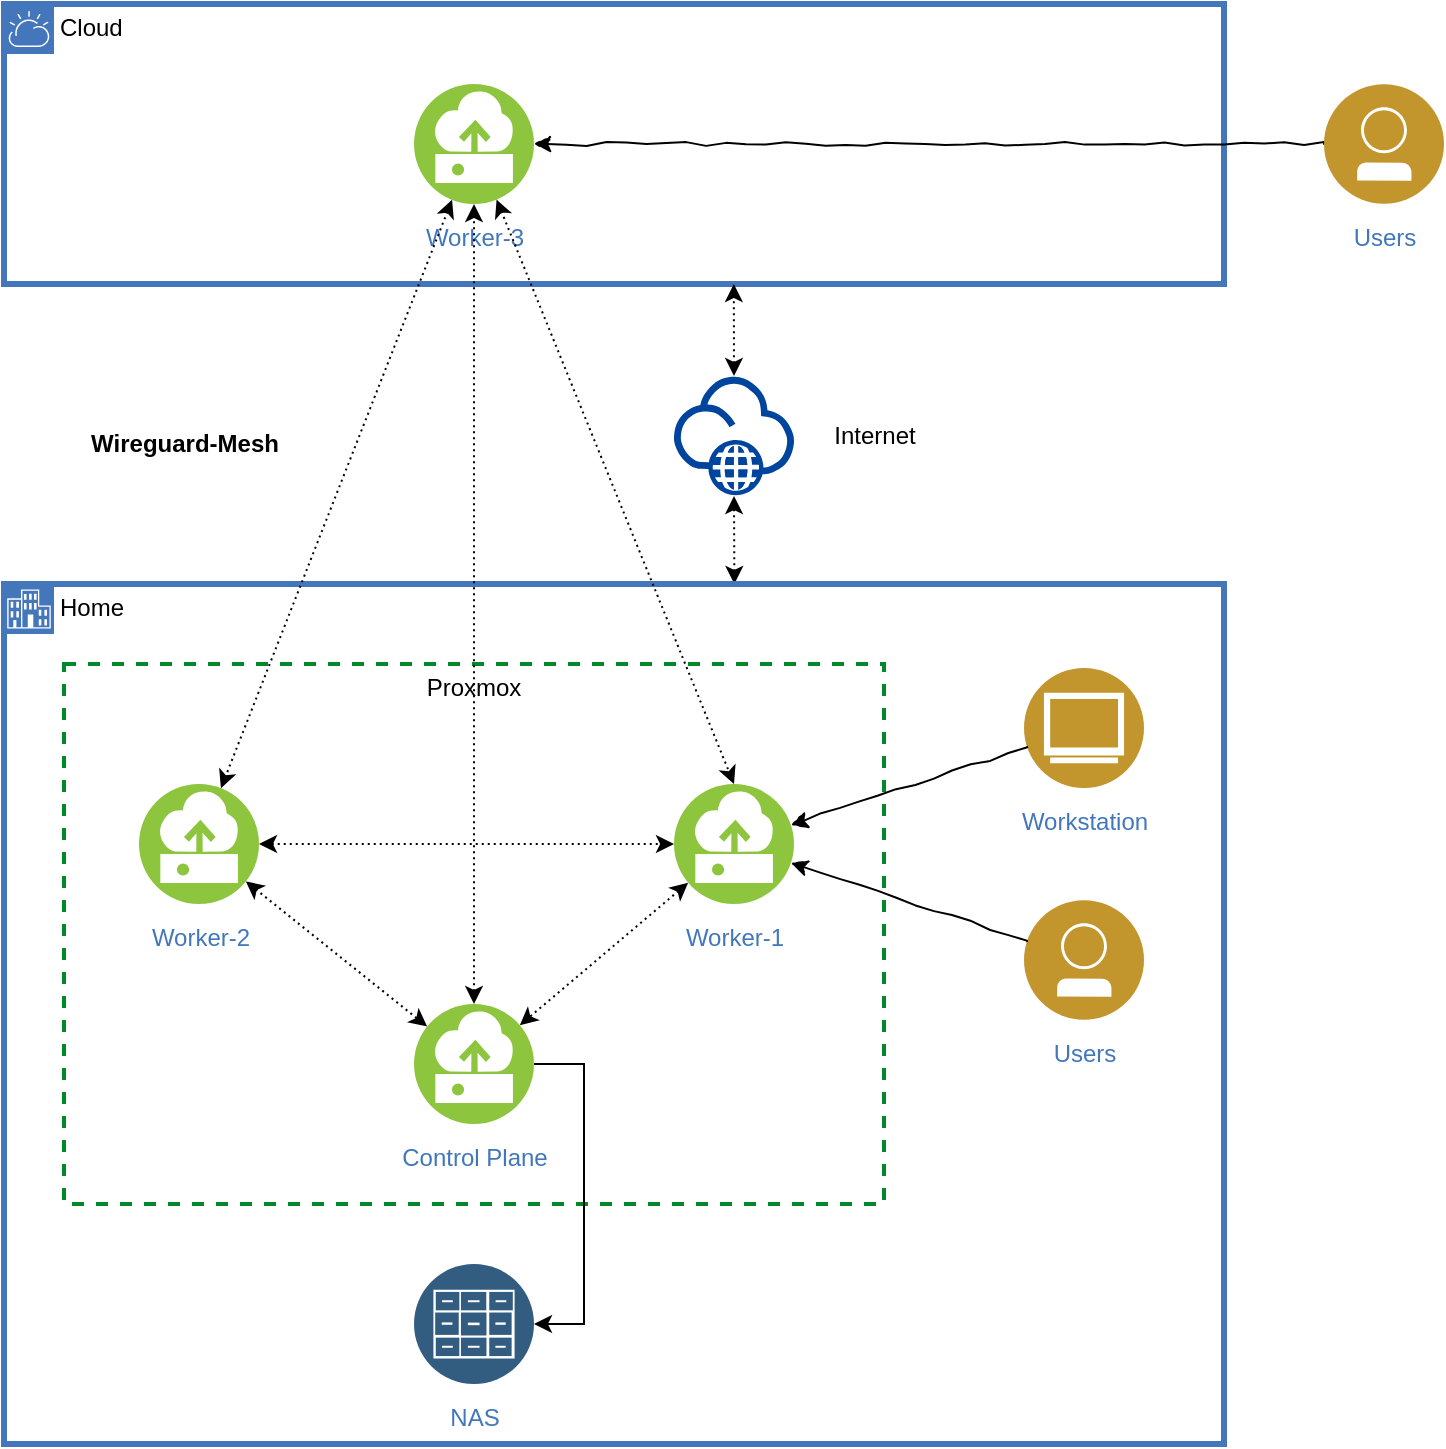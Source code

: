 <mxfile version="13.0.3" type="device"><diagram id="te0_yDpRAMq_gAx3pu_6" name="Page-1"><mxGraphModel dx="228" dy="409" grid="1" gridSize="10" guides="1" tooltips="1" connect="1" arrows="1" fold="1" page="1" pageScale="1" pageWidth="1169" pageHeight="827" math="0" shadow="0"><root><mxCell id="0"/><mxCell id="1" parent="0"/><mxCell id="WKdpZdlVXlDxjPlYjMR6-37" style="edgeStyle=none;rounded=0;orthogonalLoop=1;jettySize=auto;html=1;dashed=1;dashPattern=1 2;startArrow=classic;startFill=1;exitX=0.603;exitY=0;exitDx=0;exitDy=0;exitPerimeter=0;" parent="1" target="WKdpZdlVXlDxjPlYjMR6-16" edge="1"><mxGeometry relative="1" as="geometry"><mxPoint x="485.19" y="360" as="sourcePoint"/></mxGeometry></mxCell><mxCell id="WKdpZdlVXlDxjPlYjMR6-11" value="Home" style="shape=mxgraph.ibm.box;prType=enterprise;fontStyle=0;verticalAlign=top;align=left;spacingLeft=32;spacingTop=4;fillColor=none;rounded=0;whiteSpace=wrap;html=1;strokeColor=#4376BB;strokeWidth=3;dashed=0;container=1;spacing=-4;collapsible=0;expand=0;recursiveResize=0;" parent="1" vertex="1"><mxGeometry x="120" y="360" width="610" height="430" as="geometry"/></mxCell><mxCell id="WKdpZdlVXlDxjPlYjMR6-14" value="Proxmox" style="fontStyle=0;verticalAlign=top;align=center;spacingTop=-2;fillColor=none;rounded=0;whiteSpace=wrap;html=1;strokeColor=#00882B;strokeWidth=2;dashed=1;container=1;collapsible=0;expand=0;recursiveResize=0;" parent="WKdpZdlVXlDxjPlYjMR6-11" vertex="1"><mxGeometry x="30" y="40" width="410" height="270" as="geometry"/></mxCell><mxCell id="WKdpZdlVXlDxjPlYjMR6-19" value="Worker-2" style="aspect=fixed;perimeter=ellipsePerimeter;html=1;align=center;shadow=0;dashed=0;fontColor=#4277BB;labelBackgroundColor=#ffffff;fontSize=12;spacingTop=3;image;image=img/lib/ibm/vpc/Instance.svg;strokeWidth=1;fillColor=none;" parent="WKdpZdlVXlDxjPlYjMR6-14" vertex="1"><mxGeometry x="37.5" y="60" width="60" height="60" as="geometry"/></mxCell><mxCell id="WKdpZdlVXlDxjPlYjMR6-17" value="Control Plane" style="aspect=fixed;perimeter=ellipsePerimeter;html=1;align=center;shadow=0;dashed=0;fontColor=#4277BB;labelBackgroundColor=#ffffff;fontSize=12;spacingTop=3;image;image=img/lib/ibm/vpc/Instance.svg;strokeWidth=1;fillColor=none;" parent="WKdpZdlVXlDxjPlYjMR6-14" vertex="1"><mxGeometry x="175" y="170" width="60" height="60" as="geometry"/></mxCell><mxCell id="WKdpZdlVXlDxjPlYjMR6-29" style="edgeStyle=none;rounded=0;orthogonalLoop=1;jettySize=auto;html=1;dashed=1;dashPattern=1 2;startArrow=classic;startFill=1;" parent="WKdpZdlVXlDxjPlYjMR6-14" source="WKdpZdlVXlDxjPlYjMR6-19" target="WKdpZdlVXlDxjPlYjMR6-17" edge="1"><mxGeometry relative="1" as="geometry"><mxPoint x="210" y="100" as="sourcePoint"/><mxPoint x="210" y="-270" as="targetPoint"/></mxGeometry></mxCell><mxCell id="WKdpZdlVXlDxjPlYjMR6-20" value="Workstation" style="aspect=fixed;perimeter=ellipsePerimeter;html=1;align=center;shadow=0;dashed=0;fontColor=#4277BB;labelBackgroundColor=#ffffff;fontSize=12;spacingTop=3;image;image=img/lib/ibm/users/browser.svg;strokeWidth=1;fillColor=none;" parent="WKdpZdlVXlDxjPlYjMR6-11" vertex="1"><mxGeometry x="510" y="42" width="60" height="60" as="geometry"/></mxCell><mxCell id="2xFaT2v10hB5jjDb95ed-2" value="Users" style="aspect=fixed;perimeter=ellipsePerimeter;html=1;align=center;shadow=0;dashed=0;fontColor=#4277BB;labelBackgroundColor=#ffffff;fontSize=12;spacingTop=3;image;image=img/lib/ibm/users/user.svg;" parent="WKdpZdlVXlDxjPlYjMR6-11" vertex="1"><mxGeometry x="510" y="158" width="60" height="60" as="geometry"/></mxCell><mxCell id="2xFaT2v10hB5jjDb95ed-7" style="edgeStyle=orthogonalEdgeStyle;rounded=0;comic=0;orthogonalLoop=1;jettySize=auto;html=1;startArrow=classic;startFill=1;endArrow=none;endFill=0;" parent="WKdpZdlVXlDxjPlYjMR6-11" source="2xFaT2v10hB5jjDb95ed-5" target="WKdpZdlVXlDxjPlYjMR6-17" edge="1"><mxGeometry relative="1" as="geometry"><Array as="points"><mxPoint x="290" y="370"/><mxPoint x="290" y="240"/></Array></mxGeometry></mxCell><mxCell id="2xFaT2v10hB5jjDb95ed-5" value="NAS" style="aspect=fixed;perimeter=ellipsePerimeter;html=1;align=center;shadow=0;dashed=0;fontColor=#4277BB;labelBackgroundColor=#ffffff;fontSize=12;spacingTop=3;image;image=img/lib/ibm/data/file_repository.svg;" parent="WKdpZdlVXlDxjPlYjMR6-11" vertex="1"><mxGeometry x="205" y="340" width="60" height="60" as="geometry"/></mxCell><mxCell id="WKdpZdlVXlDxjPlYjMR6-13" value="Cloud" style="shape=mxgraph.ibm.box;prType=cloud;fontStyle=0;verticalAlign=top;align=left;spacingLeft=32;spacingTop=4;fillColor=none;rounded=0;whiteSpace=wrap;html=1;strokeColor=#4376BB;strokeWidth=3;dashed=0;container=1;spacing=-4;collapsible=0;expand=0;recursiveResize=0;" parent="1" vertex="1"><mxGeometry x="120" y="70" width="610" height="140" as="geometry"/></mxCell><mxCell id="WKdpZdlVXlDxjPlYjMR6-21" value="Worker-3" style="aspect=fixed;perimeter=ellipsePerimeter;html=1;align=center;shadow=0;dashed=0;fontColor=#4277BB;labelBackgroundColor=#ffffff;fontSize=12;spacingTop=3;image;image=img/lib/ibm/vpc/Instance.svg;strokeWidth=1;fillColor=none;" parent="WKdpZdlVXlDxjPlYjMR6-13" vertex="1"><mxGeometry x="205" y="40" width="60" height="60" as="geometry"/></mxCell><mxCell id="WKdpZdlVXlDxjPlYjMR6-38" style="edgeStyle=none;rounded=0;orthogonalLoop=1;jettySize=auto;html=1;dashed=1;dashPattern=1 2;startArrow=classic;startFill=1;entryX=0.767;entryY=1.02;entryDx=0;entryDy=0;entryPerimeter=0;" parent="1" source="WKdpZdlVXlDxjPlYjMR6-16" edge="1"><mxGeometry relative="1" as="geometry"><mxPoint x="484.91" y="210" as="targetPoint"/></mxGeometry></mxCell><mxCell id="WKdpZdlVXlDxjPlYjMR6-16" value="" style="aspect=fixed;perimeter=ellipsePerimeter;html=1;align=center;shadow=0;dashed=0;fontColor=#4277BB;labelBackgroundColor=#ffffff;fontSize=12;spacingTop=3;image;image=img/lib/ibm/vpc/Internet.svg;strokeWidth=1;fillColor=none;" parent="1" vertex="1"><mxGeometry x="455" y="256" width="60" height="60" as="geometry"/></mxCell><mxCell id="WKdpZdlVXlDxjPlYjMR6-23" style="rounded=0;orthogonalLoop=1;jettySize=auto;html=1;entryX=0.5;entryY=0;entryDx=0;entryDy=0;dashed=1;dashPattern=1 2;startArrow=classic;startFill=1;" parent="1" source="WKdpZdlVXlDxjPlYjMR6-21" target="WKdpZdlVXlDxjPlYjMR6-18" edge="1"><mxGeometry relative="1" as="geometry"/></mxCell><mxCell id="WKdpZdlVXlDxjPlYjMR6-36" style="edgeStyle=none;rounded=0;orthogonalLoop=1;jettySize=auto;html=1;dashed=1;dashPattern=1 2;startArrow=classic;startFill=1;" parent="1" source="WKdpZdlVXlDxjPlYjMR6-17" target="WKdpZdlVXlDxjPlYjMR6-21" edge="1"><mxGeometry relative="1" as="geometry"/></mxCell><mxCell id="WKdpZdlVXlDxjPlYjMR6-30" style="edgeStyle=none;rounded=0;orthogonalLoop=1;jettySize=auto;html=1;dashed=1;dashPattern=1 2;startArrow=classic;startFill=1;" parent="1" source="WKdpZdlVXlDxjPlYjMR6-21" target="WKdpZdlVXlDxjPlYjMR6-19" edge="1"><mxGeometry relative="1" as="geometry"/></mxCell><mxCell id="WKdpZdlVXlDxjPlYjMR6-31" style="edgeStyle=none;rounded=0;orthogonalLoop=1;jettySize=auto;html=1;dashed=1;dashPattern=1 2;startArrow=classic;startFill=1;" parent="1" source="WKdpZdlVXlDxjPlYjMR6-18" target="WKdpZdlVXlDxjPlYjMR6-17" edge="1"><mxGeometry relative="1" as="geometry"/></mxCell><mxCell id="WKdpZdlVXlDxjPlYjMR6-40" value="Internet" style="text;html=1;align=center;verticalAlign=middle;resizable=0;points=[];autosize=1;" parent="1" vertex="1"><mxGeometry x="525" y="276" width="60" height="20" as="geometry"/></mxCell><mxCell id="WKdpZdlVXlDxjPlYjMR6-41" value="Wireguard-Mesh" style="text;html=1;align=center;verticalAlign=middle;resizable=0;points=[];autosize=1;fontStyle=1" parent="1" vertex="1"><mxGeometry x="155" y="280" width="110" height="20" as="geometry"/></mxCell><mxCell id="WKdpZdlVXlDxjPlYjMR6-46" style="edgeStyle=none;rounded=0;orthogonalLoop=1;jettySize=auto;html=1;startArrow=none;startFill=0;comic=1;" parent="1" source="2xFaT2v10hB5jjDb95ed-1" target="WKdpZdlVXlDxjPlYjMR6-21" edge="1"><mxGeometry relative="1" as="geometry"><mxPoint x="930" y="110" as="sourcePoint"/></mxGeometry></mxCell><mxCell id="2xFaT2v10hB5jjDb95ed-1" value="Users" style="aspect=fixed;perimeter=ellipsePerimeter;html=1;align=center;shadow=0;dashed=0;fontColor=#4277BB;labelBackgroundColor=#ffffff;fontSize=12;spacingTop=3;image;image=img/lib/ibm/users/user.svg;" parent="1" vertex="1"><mxGeometry x="780" y="110" width="60" height="60" as="geometry"/></mxCell><mxCell id="WKdpZdlVXlDxjPlYjMR6-18" value="Worker-1" style="aspect=fixed;perimeter=ellipsePerimeter;html=1;align=center;shadow=0;dashed=0;fontColor=#4277BB;labelBackgroundColor=#ffffff;fontSize=12;spacingTop=3;image;image=img/lib/ibm/vpc/Instance.svg;strokeWidth=1;fillColor=none;" parent="1" vertex="1"><mxGeometry x="455" y="460" width="60" height="60" as="geometry"/></mxCell><mxCell id="WKdpZdlVXlDxjPlYjMR6-25" style="edgeStyle=none;rounded=0;orthogonalLoop=1;jettySize=auto;html=1;dashed=1;dashPattern=1 2;startArrow=classic;startFill=1;" parent="1" source="WKdpZdlVXlDxjPlYjMR6-19" target="WKdpZdlVXlDxjPlYjMR6-18" edge="1"><mxGeometry relative="1" as="geometry"/></mxCell><mxCell id="2xFaT2v10hB5jjDb95ed-3" style="rounded=0;orthogonalLoop=1;jettySize=auto;html=1;comic=1;" parent="1" source="2xFaT2v10hB5jjDb95ed-2" target="WKdpZdlVXlDxjPlYjMR6-18" edge="1"><mxGeometry relative="1" as="geometry"/></mxCell><mxCell id="2xFaT2v10hB5jjDb95ed-6" style="edgeStyle=none;rounded=0;orthogonalLoop=1;jettySize=auto;html=1;startArrow=none;startFill=0;comic=1;" parent="1" source="WKdpZdlVXlDxjPlYjMR6-20" target="WKdpZdlVXlDxjPlYjMR6-18" edge="1"><mxGeometry relative="1" as="geometry"><mxPoint x="630" y="490" as="sourcePoint"/><mxPoint x="382.5" y="490" as="targetPoint"/></mxGeometry></mxCell></root></mxGraphModel></diagram></mxfile>